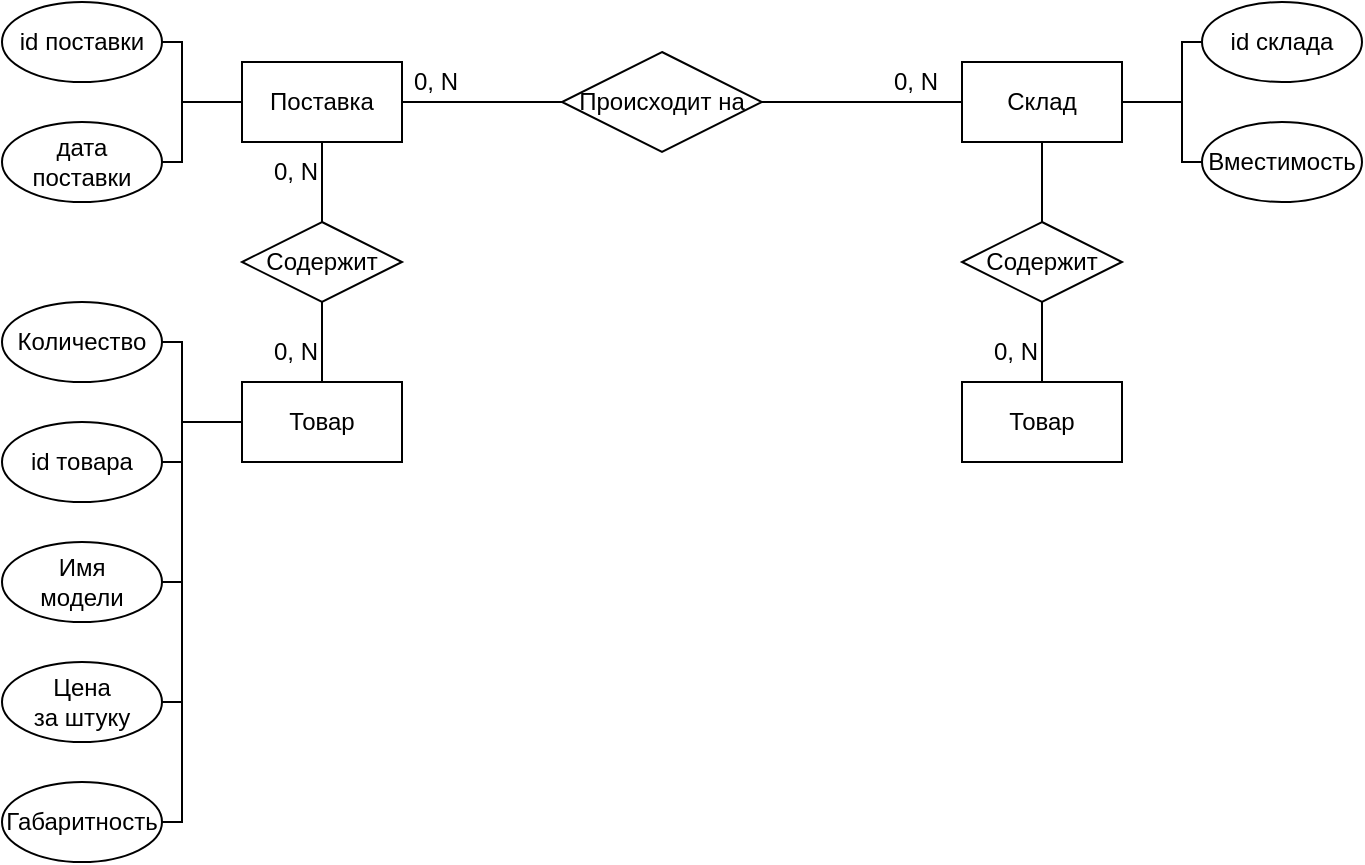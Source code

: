 <mxfile version="22.0.0" type="github">
  <diagram name="Страница — 1" id="OJRPwjM_ZqPg-A0EtJ_c">
    <mxGraphModel dx="1185" dy="639" grid="1" gridSize="10" guides="1" tooltips="1" connect="1" arrows="1" fold="1" page="1" pageScale="1" pageWidth="827" pageHeight="1169" math="0" shadow="0">
      <root>
        <mxCell id="0" />
        <mxCell id="1" parent="0" />
        <mxCell id="4paNmK5PE4Y_6gbZ2gU2-1" value="Поставка" style="rounded=0;whiteSpace=wrap;html=1;" vertex="1" parent="1">
          <mxGeometry x="120" y="320" width="80" height="40" as="geometry" />
        </mxCell>
        <mxCell id="4paNmK5PE4Y_6gbZ2gU2-2" value="id поставки" style="ellipse;whiteSpace=wrap;html=1;" vertex="1" parent="1">
          <mxGeometry y="290" width="80" height="40" as="geometry" />
        </mxCell>
        <mxCell id="4paNmK5PE4Y_6gbZ2gU2-3" value="дата&lt;br&gt;поставки" style="ellipse;whiteSpace=wrap;html=1;" vertex="1" parent="1">
          <mxGeometry y="350" width="80" height="40" as="geometry" />
        </mxCell>
        <mxCell id="4paNmK5PE4Y_6gbZ2gU2-4" value="Содержит" style="rhombus;whiteSpace=wrap;html=1;" vertex="1" parent="1">
          <mxGeometry x="120" y="400" width="80" height="40" as="geometry" />
        </mxCell>
        <mxCell id="4paNmK5PE4Y_6gbZ2gU2-5" value="Товар" style="rounded=0;whiteSpace=wrap;html=1;" vertex="1" parent="1">
          <mxGeometry x="120" y="480" width="80" height="40" as="geometry" />
        </mxCell>
        <mxCell id="4paNmK5PE4Y_6gbZ2gU2-6" value="" style="endArrow=none;html=1;rounded=0;entryX=0.5;entryY=1;entryDx=0;entryDy=0;exitX=0.5;exitY=0;exitDx=0;exitDy=0;" edge="1" parent="1" source="4paNmK5PE4Y_6gbZ2gU2-4" target="4paNmK5PE4Y_6gbZ2gU2-1">
          <mxGeometry width="50" height="50" relative="1" as="geometry">
            <mxPoint x="350" y="450" as="sourcePoint" />
            <mxPoint x="400" y="400" as="targetPoint" />
          </mxGeometry>
        </mxCell>
        <mxCell id="4paNmK5PE4Y_6gbZ2gU2-7" value="" style="endArrow=none;html=1;rounded=0;entryX=0.5;entryY=1;entryDx=0;entryDy=0;exitX=0.5;exitY=0;exitDx=0;exitDy=0;" edge="1" parent="1" source="4paNmK5PE4Y_6gbZ2gU2-5" target="4paNmK5PE4Y_6gbZ2gU2-4">
          <mxGeometry width="50" height="50" relative="1" as="geometry">
            <mxPoint x="350" y="450" as="sourcePoint" />
            <mxPoint x="400" y="400" as="targetPoint" />
          </mxGeometry>
        </mxCell>
        <mxCell id="4paNmK5PE4Y_6gbZ2gU2-8" value="" style="endArrow=none;html=1;rounded=0;exitX=1;exitY=0.5;exitDx=0;exitDy=0;entryX=0;entryY=0.5;entryDx=0;entryDy=0;" edge="1" parent="1" source="4paNmK5PE4Y_6gbZ2gU2-2" target="4paNmK5PE4Y_6gbZ2gU2-1">
          <mxGeometry width="50" height="50" relative="1" as="geometry">
            <mxPoint x="350" y="450" as="sourcePoint" />
            <mxPoint x="400" y="400" as="targetPoint" />
            <Array as="points">
              <mxPoint x="90" y="310" />
              <mxPoint x="90" y="340" />
            </Array>
          </mxGeometry>
        </mxCell>
        <mxCell id="4paNmK5PE4Y_6gbZ2gU2-9" value="" style="endArrow=none;html=1;rounded=0;exitX=1;exitY=0.5;exitDx=0;exitDy=0;entryX=0;entryY=0.5;entryDx=0;entryDy=0;" edge="1" parent="1" source="4paNmK5PE4Y_6gbZ2gU2-3" target="4paNmK5PE4Y_6gbZ2gU2-1">
          <mxGeometry width="50" height="50" relative="1" as="geometry">
            <mxPoint x="350" y="450" as="sourcePoint" />
            <mxPoint x="400" y="400" as="targetPoint" />
            <Array as="points">
              <mxPoint x="90" y="370" />
              <mxPoint x="90" y="340" />
            </Array>
          </mxGeometry>
        </mxCell>
        <mxCell id="4paNmK5PE4Y_6gbZ2gU2-10" value="id товара" style="ellipse;whiteSpace=wrap;html=1;" vertex="1" parent="1">
          <mxGeometry y="500" width="80" height="40" as="geometry" />
        </mxCell>
        <mxCell id="4paNmK5PE4Y_6gbZ2gU2-11" value="Имя&lt;br&gt;модели" style="ellipse;whiteSpace=wrap;html=1;" vertex="1" parent="1">
          <mxGeometry y="560" width="80" height="40" as="geometry" />
        </mxCell>
        <mxCell id="4paNmK5PE4Y_6gbZ2gU2-12" value="Цена&lt;br&gt;за штуку" style="ellipse;whiteSpace=wrap;html=1;" vertex="1" parent="1">
          <mxGeometry y="620" width="80" height="40" as="geometry" />
        </mxCell>
        <mxCell id="4paNmK5PE4Y_6gbZ2gU2-13" value="Количество" style="ellipse;whiteSpace=wrap;html=1;" vertex="1" parent="1">
          <mxGeometry y="440" width="80" height="40" as="geometry" />
        </mxCell>
        <mxCell id="4paNmK5PE4Y_6gbZ2gU2-14" value="" style="endArrow=none;html=1;rounded=0;exitX=1;exitY=0.5;exitDx=0;exitDy=0;entryX=0;entryY=0.5;entryDx=0;entryDy=0;" edge="1" parent="1" source="4paNmK5PE4Y_6gbZ2gU2-13" target="4paNmK5PE4Y_6gbZ2gU2-5">
          <mxGeometry width="50" height="50" relative="1" as="geometry">
            <mxPoint x="80" y="620" as="sourcePoint" />
            <mxPoint x="130" y="570" as="targetPoint" />
            <Array as="points">
              <mxPoint x="90" y="460" />
              <mxPoint x="90" y="500" />
            </Array>
          </mxGeometry>
        </mxCell>
        <mxCell id="4paNmK5PE4Y_6gbZ2gU2-15" value="" style="endArrow=none;html=1;rounded=0;exitX=1;exitY=0.5;exitDx=0;exitDy=0;" edge="1" parent="1" source="4paNmK5PE4Y_6gbZ2gU2-10">
          <mxGeometry width="50" height="50" relative="1" as="geometry">
            <mxPoint x="170" y="530" as="sourcePoint" />
            <mxPoint x="90" y="500" as="targetPoint" />
            <Array as="points">
              <mxPoint x="90" y="520" />
            </Array>
          </mxGeometry>
        </mxCell>
        <mxCell id="4paNmK5PE4Y_6gbZ2gU2-16" value="" style="endArrow=none;html=1;rounded=0;exitX=1;exitY=0.5;exitDx=0;exitDy=0;" edge="1" parent="1" source="4paNmK5PE4Y_6gbZ2gU2-11">
          <mxGeometry width="50" height="50" relative="1" as="geometry">
            <mxPoint x="170" y="570" as="sourcePoint" />
            <mxPoint x="90" y="520" as="targetPoint" />
            <Array as="points">
              <mxPoint x="90" y="580" />
            </Array>
          </mxGeometry>
        </mxCell>
        <mxCell id="4paNmK5PE4Y_6gbZ2gU2-17" value="" style="endArrow=none;html=1;rounded=0;exitX=1;exitY=0.5;exitDx=0;exitDy=0;" edge="1" parent="1" source="4paNmK5PE4Y_6gbZ2gU2-12">
          <mxGeometry width="50" height="50" relative="1" as="geometry">
            <mxPoint x="170" y="600" as="sourcePoint" />
            <mxPoint x="90" y="580" as="targetPoint" />
            <Array as="points">
              <mxPoint x="90" y="640" />
            </Array>
          </mxGeometry>
        </mxCell>
        <mxCell id="4paNmK5PE4Y_6gbZ2gU2-18" value="Происходит на" style="rhombus;whiteSpace=wrap;html=1;" vertex="1" parent="1">
          <mxGeometry x="280" y="315" width="100" height="50" as="geometry" />
        </mxCell>
        <mxCell id="4paNmK5PE4Y_6gbZ2gU2-19" value="" style="endArrow=none;html=1;rounded=0;exitX=1;exitY=0.5;exitDx=0;exitDy=0;entryX=0;entryY=0.5;entryDx=0;entryDy=0;" edge="1" parent="1" source="4paNmK5PE4Y_6gbZ2gU2-1" target="4paNmK5PE4Y_6gbZ2gU2-18">
          <mxGeometry width="50" height="50" relative="1" as="geometry">
            <mxPoint x="350" y="420" as="sourcePoint" />
            <mxPoint x="400" y="370" as="targetPoint" />
          </mxGeometry>
        </mxCell>
        <mxCell id="4paNmK5PE4Y_6gbZ2gU2-20" value="Склад" style="rounded=0;whiteSpace=wrap;html=1;" vertex="1" parent="1">
          <mxGeometry x="480" y="320" width="80" height="40" as="geometry" />
        </mxCell>
        <mxCell id="4paNmK5PE4Y_6gbZ2gU2-21" value="" style="endArrow=none;html=1;rounded=0;exitX=1;exitY=0.5;exitDx=0;exitDy=0;entryX=0;entryY=0.5;entryDx=0;entryDy=0;" edge="1" parent="1" source="4paNmK5PE4Y_6gbZ2gU2-18" target="4paNmK5PE4Y_6gbZ2gU2-20">
          <mxGeometry width="50" height="50" relative="1" as="geometry">
            <mxPoint x="410" y="400" as="sourcePoint" />
            <mxPoint x="460" y="350" as="targetPoint" />
          </mxGeometry>
        </mxCell>
        <mxCell id="4paNmK5PE4Y_6gbZ2gU2-22" value="Содержит" style="rhombus;whiteSpace=wrap;html=1;" vertex="1" parent="1">
          <mxGeometry x="480" y="400" width="80" height="40" as="geometry" />
        </mxCell>
        <mxCell id="4paNmK5PE4Y_6gbZ2gU2-23" value="Товар" style="rounded=0;whiteSpace=wrap;html=1;" vertex="1" parent="1">
          <mxGeometry x="480" y="480" width="80" height="40" as="geometry" />
        </mxCell>
        <mxCell id="4paNmK5PE4Y_6gbZ2gU2-24" value="" style="endArrow=none;html=1;rounded=0;entryX=0.5;entryY=1;entryDx=0;entryDy=0;exitX=0.5;exitY=0;exitDx=0;exitDy=0;" edge="1" parent="1" source="4paNmK5PE4Y_6gbZ2gU2-22" target="4paNmK5PE4Y_6gbZ2gU2-20">
          <mxGeometry width="50" height="50" relative="1" as="geometry">
            <mxPoint x="710" y="460" as="sourcePoint" />
            <mxPoint x="520" y="370" as="targetPoint" />
          </mxGeometry>
        </mxCell>
        <mxCell id="4paNmK5PE4Y_6gbZ2gU2-25" value="" style="endArrow=none;html=1;rounded=0;entryX=0.5;entryY=1;entryDx=0;entryDy=0;exitX=0.5;exitY=0;exitDx=0;exitDy=0;" edge="1" parent="1" source="4paNmK5PE4Y_6gbZ2gU2-23" target="4paNmK5PE4Y_6gbZ2gU2-22">
          <mxGeometry width="50" height="50" relative="1" as="geometry">
            <mxPoint x="710" y="460" as="sourcePoint" />
            <mxPoint x="760" y="410" as="targetPoint" />
          </mxGeometry>
        </mxCell>
        <mxCell id="4paNmK5PE4Y_6gbZ2gU2-26" value="id склада" style="ellipse;whiteSpace=wrap;html=1;" vertex="1" parent="1">
          <mxGeometry x="600" y="290" width="80" height="40" as="geometry" />
        </mxCell>
        <mxCell id="4paNmK5PE4Y_6gbZ2gU2-27" value="Вместимость" style="ellipse;whiteSpace=wrap;html=1;" vertex="1" parent="1">
          <mxGeometry x="600" y="350" width="80" height="40" as="geometry" />
        </mxCell>
        <mxCell id="4paNmK5PE4Y_6gbZ2gU2-28" value="" style="endArrow=none;html=1;rounded=0;entryX=0;entryY=0.5;entryDx=0;entryDy=0;exitX=1;exitY=0.5;exitDx=0;exitDy=0;" edge="1" parent="1" source="4paNmK5PE4Y_6gbZ2gU2-20" target="4paNmK5PE4Y_6gbZ2gU2-26">
          <mxGeometry width="50" height="50" relative="1" as="geometry">
            <mxPoint x="510" y="390" as="sourcePoint" />
            <mxPoint x="560" y="340" as="targetPoint" />
            <Array as="points">
              <mxPoint x="590" y="340" />
              <mxPoint x="590" y="310" />
            </Array>
          </mxGeometry>
        </mxCell>
        <mxCell id="4paNmK5PE4Y_6gbZ2gU2-29" value="" style="endArrow=none;html=1;rounded=0;entryX=0;entryY=0.5;entryDx=0;entryDy=0;" edge="1" parent="1" target="4paNmK5PE4Y_6gbZ2gU2-27">
          <mxGeometry width="50" height="50" relative="1" as="geometry">
            <mxPoint x="590" y="340" as="sourcePoint" />
            <mxPoint x="560" y="340" as="targetPoint" />
            <Array as="points">
              <mxPoint x="590" y="370" />
            </Array>
          </mxGeometry>
        </mxCell>
        <mxCell id="4paNmK5PE4Y_6gbZ2gU2-30" value="0, N" style="text;strokeColor=none;fillColor=none;align=left;verticalAlign=middle;spacingLeft=4;spacingRight=4;overflow=hidden;points=[[0,0.5],[1,0.5]];portConstraint=eastwest;rotatable=0;whiteSpace=wrap;html=1;" vertex="1" parent="1">
          <mxGeometry x="200" y="315" width="40" height="30" as="geometry" />
        </mxCell>
        <mxCell id="4paNmK5PE4Y_6gbZ2gU2-31" value="Габаритность" style="ellipse;whiteSpace=wrap;html=1;" vertex="1" parent="1">
          <mxGeometry y="680" width="80" height="40" as="geometry" />
        </mxCell>
        <mxCell id="4paNmK5PE4Y_6gbZ2gU2-32" value="" style="endArrow=none;html=1;rounded=0;exitX=1;exitY=0.5;exitDx=0;exitDy=0;" edge="1" parent="1" source="4paNmK5PE4Y_6gbZ2gU2-31">
          <mxGeometry width="50" height="50" relative="1" as="geometry">
            <mxPoint x="300" y="500" as="sourcePoint" />
            <mxPoint x="90" y="640" as="targetPoint" />
            <Array as="points">
              <mxPoint x="90" y="700" />
            </Array>
          </mxGeometry>
        </mxCell>
        <mxCell id="4paNmK5PE4Y_6gbZ2gU2-33" value="0, N" style="text;strokeColor=none;fillColor=none;align=left;verticalAlign=middle;spacingLeft=4;spacingRight=4;overflow=hidden;points=[[0,0.5],[1,0.5]];portConstraint=eastwest;rotatable=0;whiteSpace=wrap;html=1;" vertex="1" parent="1">
          <mxGeometry x="130" y="360" width="40" height="30" as="geometry" />
        </mxCell>
        <mxCell id="4paNmK5PE4Y_6gbZ2gU2-34" value="0, N" style="text;strokeColor=none;fillColor=none;align=left;verticalAlign=middle;spacingLeft=4;spacingRight=4;overflow=hidden;points=[[0,0.5],[1,0.5]];portConstraint=eastwest;rotatable=0;whiteSpace=wrap;html=1;" vertex="1" parent="1">
          <mxGeometry x="130" y="450" width="40" height="30" as="geometry" />
        </mxCell>
        <mxCell id="4paNmK5PE4Y_6gbZ2gU2-35" value="0, N" style="text;strokeColor=none;fillColor=none;align=left;verticalAlign=middle;spacingLeft=4;spacingRight=4;overflow=hidden;points=[[0,0.5],[1,0.5]];portConstraint=eastwest;rotatable=0;whiteSpace=wrap;html=1;" vertex="1" parent="1">
          <mxGeometry x="440" y="315" width="40" height="30" as="geometry" />
        </mxCell>
        <mxCell id="4paNmK5PE4Y_6gbZ2gU2-36" value="0, N" style="text;strokeColor=none;fillColor=none;align=left;verticalAlign=middle;spacingLeft=4;spacingRight=4;overflow=hidden;points=[[0,0.5],[1,0.5]];portConstraint=eastwest;rotatable=0;whiteSpace=wrap;html=1;" vertex="1" parent="1">
          <mxGeometry x="490" y="450" width="40" height="30" as="geometry" />
        </mxCell>
      </root>
    </mxGraphModel>
  </diagram>
</mxfile>
